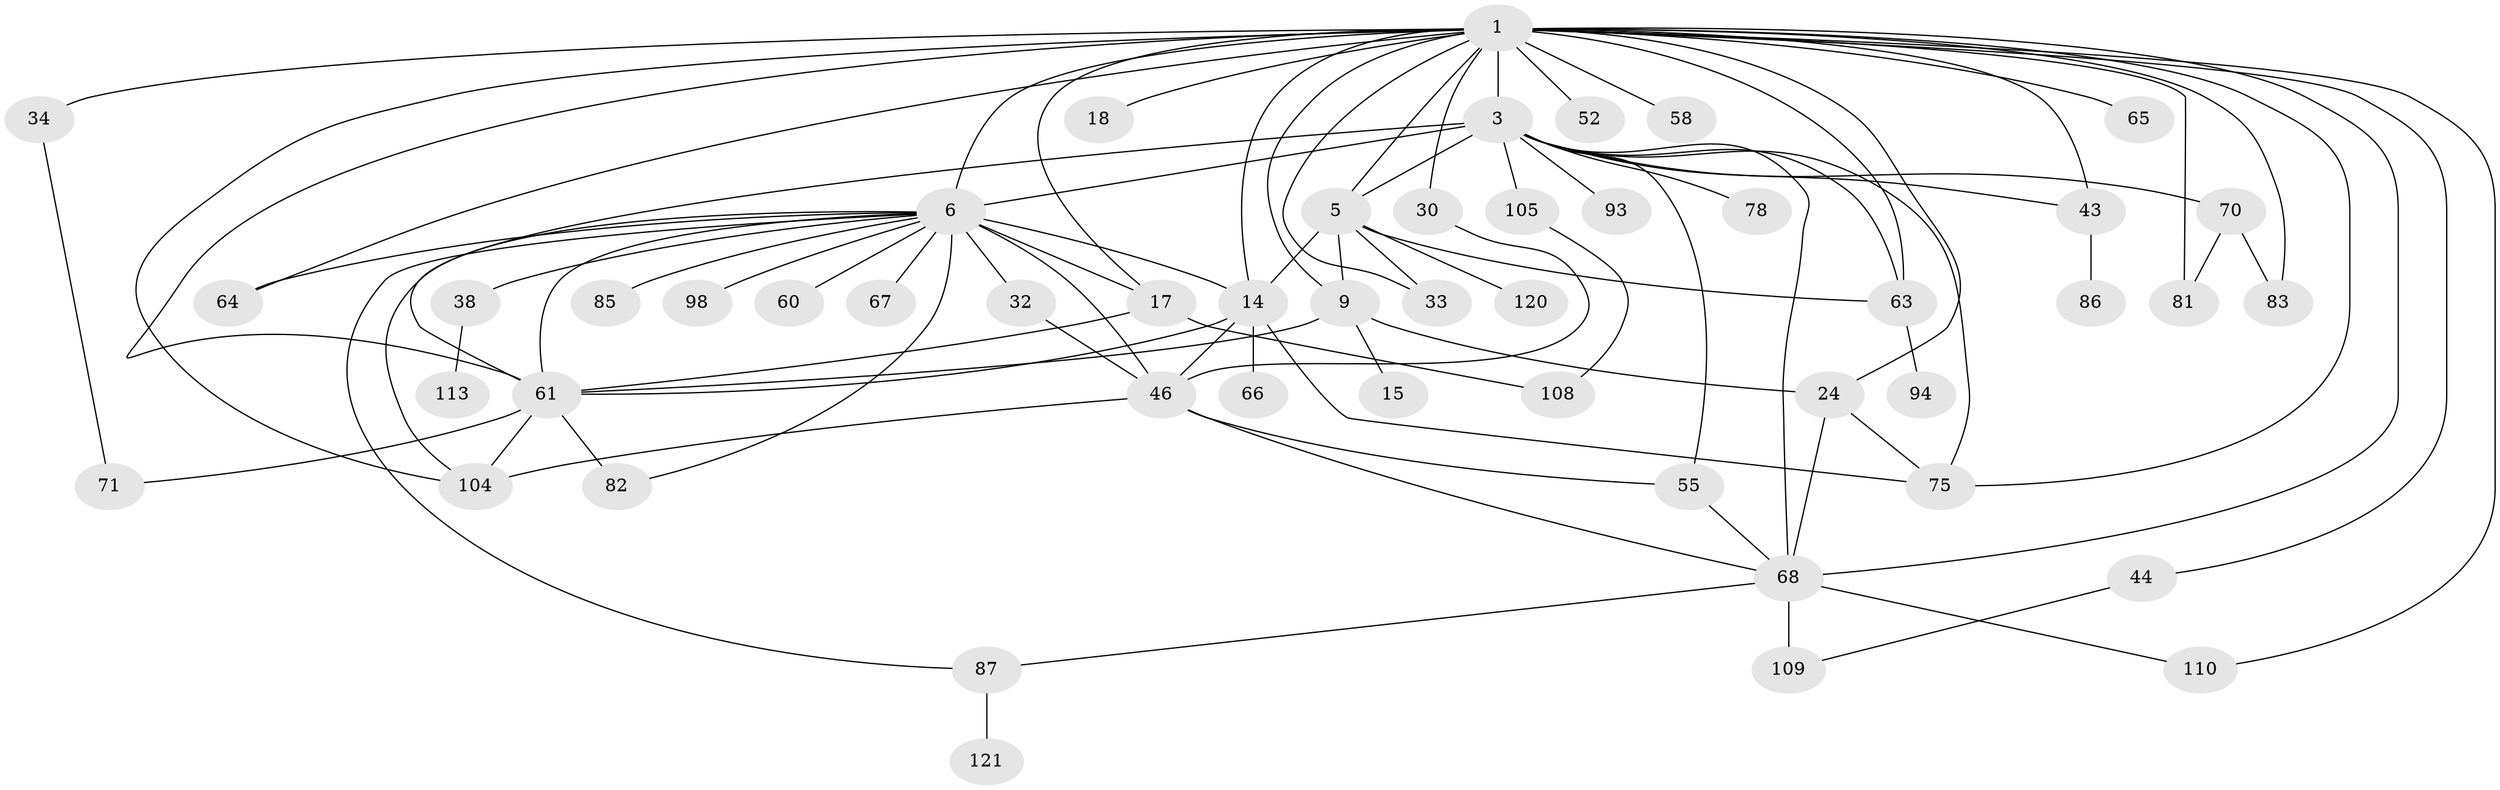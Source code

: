 // original degree distribution, {5: 0.07874015748031496, 9: 0.015748031496062992, 6: 0.047244094488188976, 7: 0.023622047244094488, 2: 0.30708661417322836, 1: 0.2125984251968504, 4: 0.13385826771653545, 3: 0.1732283464566929, 8: 0.007874015748031496}
// Generated by graph-tools (version 1.1) at 2025/16/03/04/25 18:16:51]
// undirected, 50 vertices, 88 edges
graph export_dot {
graph [start="1"]
  node [color=gray90,style=filled];
  1 [super="+4+31+2+13"];
  3 [super="+42+10"];
  5 [super="+12+35"];
  6 [super="+11+26+73+7+79"];
  9 [super="+20+21"];
  14 [super="+106+91+22+62"];
  15;
  17 [super="+50"];
  18;
  24 [super="+115+54"];
  30;
  32;
  33;
  34;
  38;
  43 [super="+77"];
  44;
  46 [super="+117+53"];
  52;
  55 [super="+80"];
  58;
  60;
  61 [super="+124+72"];
  63 [super="+89"];
  64;
  65;
  66 [super="+107"];
  67;
  68 [super="+116+125+96"];
  70;
  71 [super="+101"];
  75;
  78;
  81;
  82;
  83;
  85;
  86;
  87 [super="+100"];
  93;
  94;
  98;
  104 [super="+114"];
  105;
  108;
  109;
  110;
  113;
  120;
  121;
  1 -- 5 [weight=3];
  1 -- 64;
  1 -- 34 [weight=2];
  1 -- 3 [weight=7];
  1 -- 6 [weight=3];
  1 -- 17 [weight=2];
  1 -- 24;
  1 -- 58;
  1 -- 30;
  1 -- 63 [weight=2];
  1 -- 14 [weight=2];
  1 -- 65;
  1 -- 9;
  1 -- 81;
  1 -- 18;
  1 -- 83;
  1 -- 33;
  1 -- 104;
  1 -- 110;
  1 -- 52;
  1 -- 61;
  1 -- 68;
  1 -- 75;
  1 -- 43;
  1 -- 44;
  3 -- 78;
  3 -- 105 [weight=2];
  3 -- 43;
  3 -- 63;
  3 -- 68;
  3 -- 5;
  3 -- 6;
  3 -- 70;
  3 -- 75;
  3 -- 93;
  3 -- 55;
  3 -- 61;
  5 -- 14;
  5 -- 120;
  5 -- 63;
  5 -- 9;
  5 -- 33;
  6 -- 32;
  6 -- 82;
  6 -- 38;
  6 -- 104;
  6 -- 60;
  6 -- 46;
  6 -- 98;
  6 -- 85;
  6 -- 14 [weight=2];
  6 -- 64;
  6 -- 67;
  6 -- 87;
  6 -- 17 [weight=2];
  6 -- 61 [weight=2];
  9 -- 15;
  9 -- 24;
  9 -- 61 [weight=2];
  14 -- 66 [weight=2];
  14 -- 61;
  14 -- 75;
  14 -- 46;
  17 -- 108;
  17 -- 61;
  24 -- 75;
  24 -- 68;
  30 -- 46;
  32 -- 46;
  34 -- 71;
  38 -- 113;
  43 -- 86;
  44 -- 109;
  46 -- 68;
  46 -- 104;
  46 -- 55;
  55 -- 68;
  61 -- 104;
  61 -- 82;
  61 -- 71;
  63 -- 94;
  68 -- 109 [weight=2];
  68 -- 110;
  68 -- 87;
  70 -- 83;
  70 -- 81;
  87 -- 121;
  105 -- 108;
}
